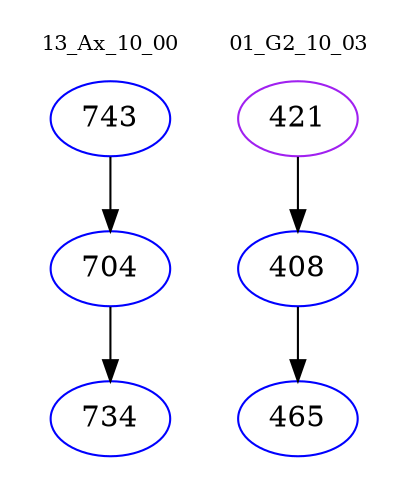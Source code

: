 digraph{
subgraph cluster_0 {
color = white
label = "13_Ax_10_00";
fontsize=10;
T0_743 [label="743", color="blue"]
T0_743 -> T0_704 [color="black"]
T0_704 [label="704", color="blue"]
T0_704 -> T0_734 [color="black"]
T0_734 [label="734", color="blue"]
}
subgraph cluster_1 {
color = white
label = "01_G2_10_03";
fontsize=10;
T1_421 [label="421", color="purple"]
T1_421 -> T1_408 [color="black"]
T1_408 [label="408", color="blue"]
T1_408 -> T1_465 [color="black"]
T1_465 [label="465", color="blue"]
}
}
